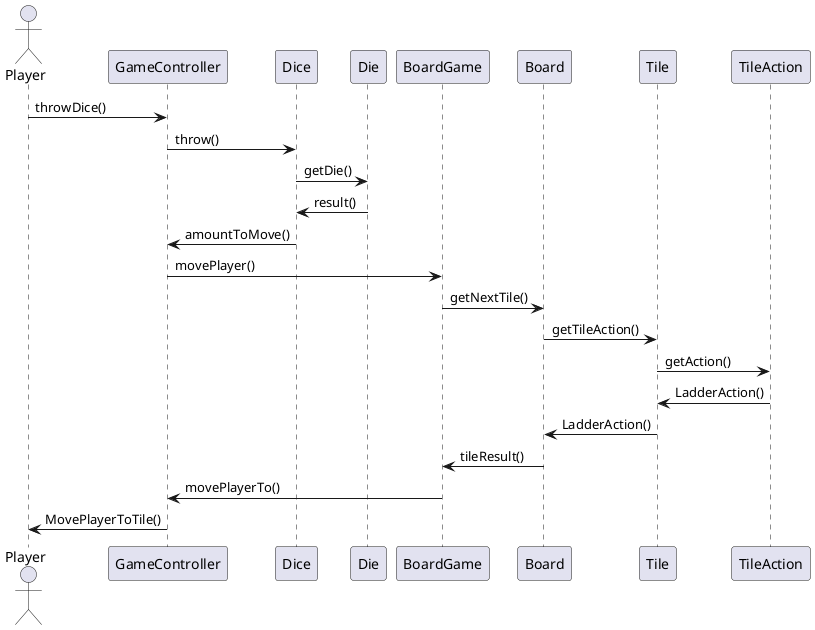 @startuml Sequence Diagram
actor Player
participant GameController
participant Dice
participant Die
participant BoardGame
participant Board
participant Tile
participant TileAction


Player -> GameController: throwDice()
GameController -> Dice: throw()
Dice -> Die: getDie()
Dice <- Die: result()
GameController <- Dice: amountToMove()
GameController -> BoardGame: movePlayer()
BoardGame -> Board: getNextTile()
Board -> Tile: getTileAction()
Tile -> TileAction: getAction()
Tile <- TileAction: LadderAction()
Board <- Tile: LadderAction()
BoardGame <- Board: tileResult()
GameController <- BoardGame: movePlayerTo()
Player <- GameController: MovePlayerToTile()
@enduml